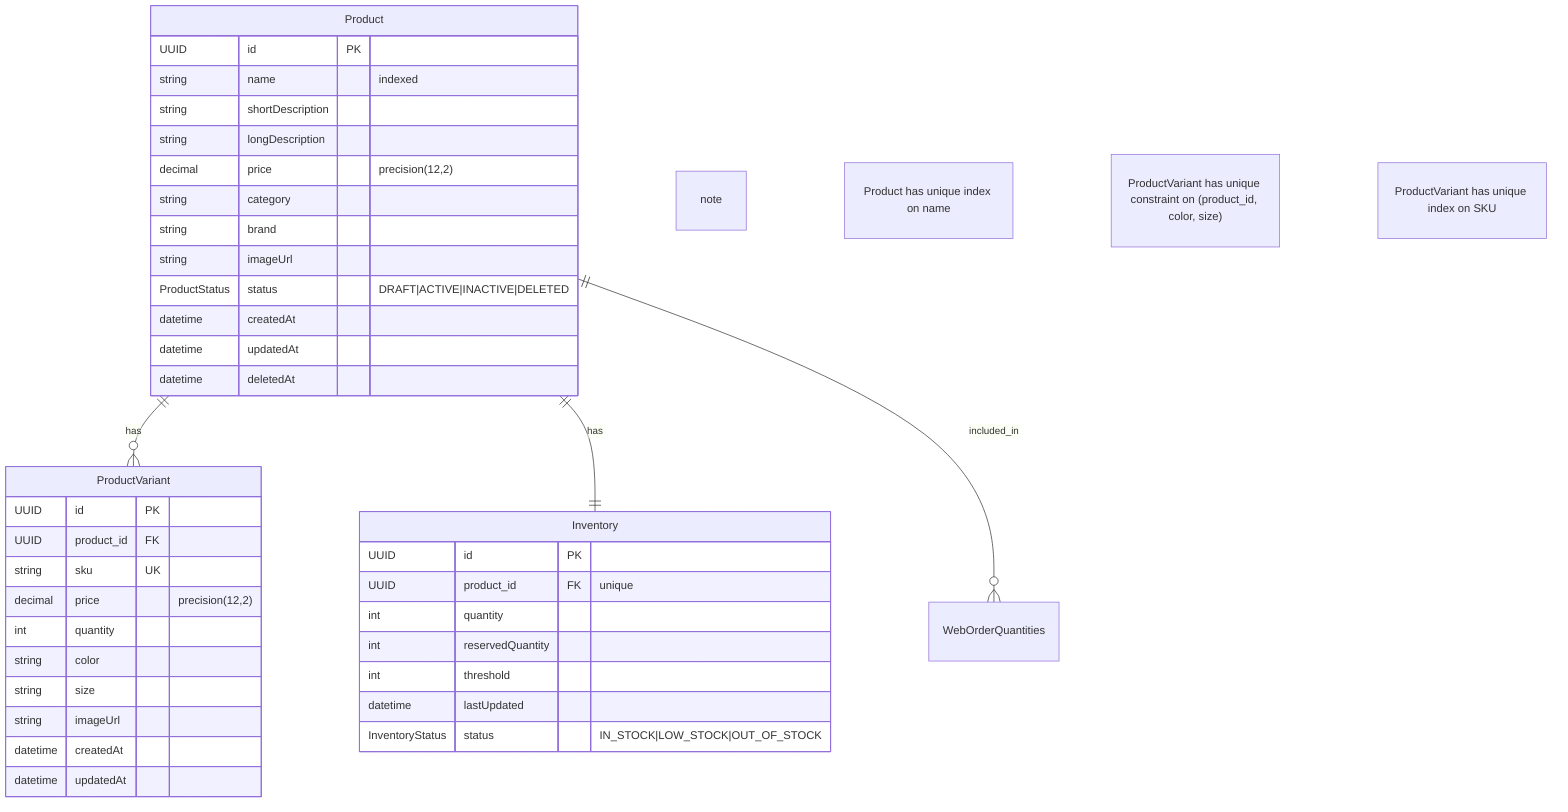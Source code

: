 erDiagram
    Product ||--o{ ProductVariant : has
    Product ||--|| Inventory : has
    Product ||--o{ WebOrderQuantities : included_in
    
    Product {
        UUID id PK
        string name "indexed"
        string shortDescription
        string longDescription
        decimal price "precision(12,2)"
        string category
        string brand
        string imageUrl
        ProductStatus status "DRAFT|ACTIVE|INACTIVE|DELETED"
        datetime createdAt
        datetime updatedAt
        datetime deletedAt
    }

    ProductVariant {
        UUID id PK
        UUID product_id FK
        string sku UK
        decimal price "precision(12,2)"
        int quantity
        string color
        string size
        string imageUrl
        datetime createdAt
        datetime updatedAt
    }

    Inventory {
        UUID id PK
        UUID product_id FK "unique"
        int quantity
        int reservedQuantity
        int threshold
        datetime lastUpdated
        InventoryStatus status "IN_STOCK|LOW_STOCK|OUT_OF_STOCK"
    }

    note "Product has unique index on name"
    note "ProductVariant has unique constraint on (product_id, color, size)"
    note "ProductVariant has unique index on SKU"